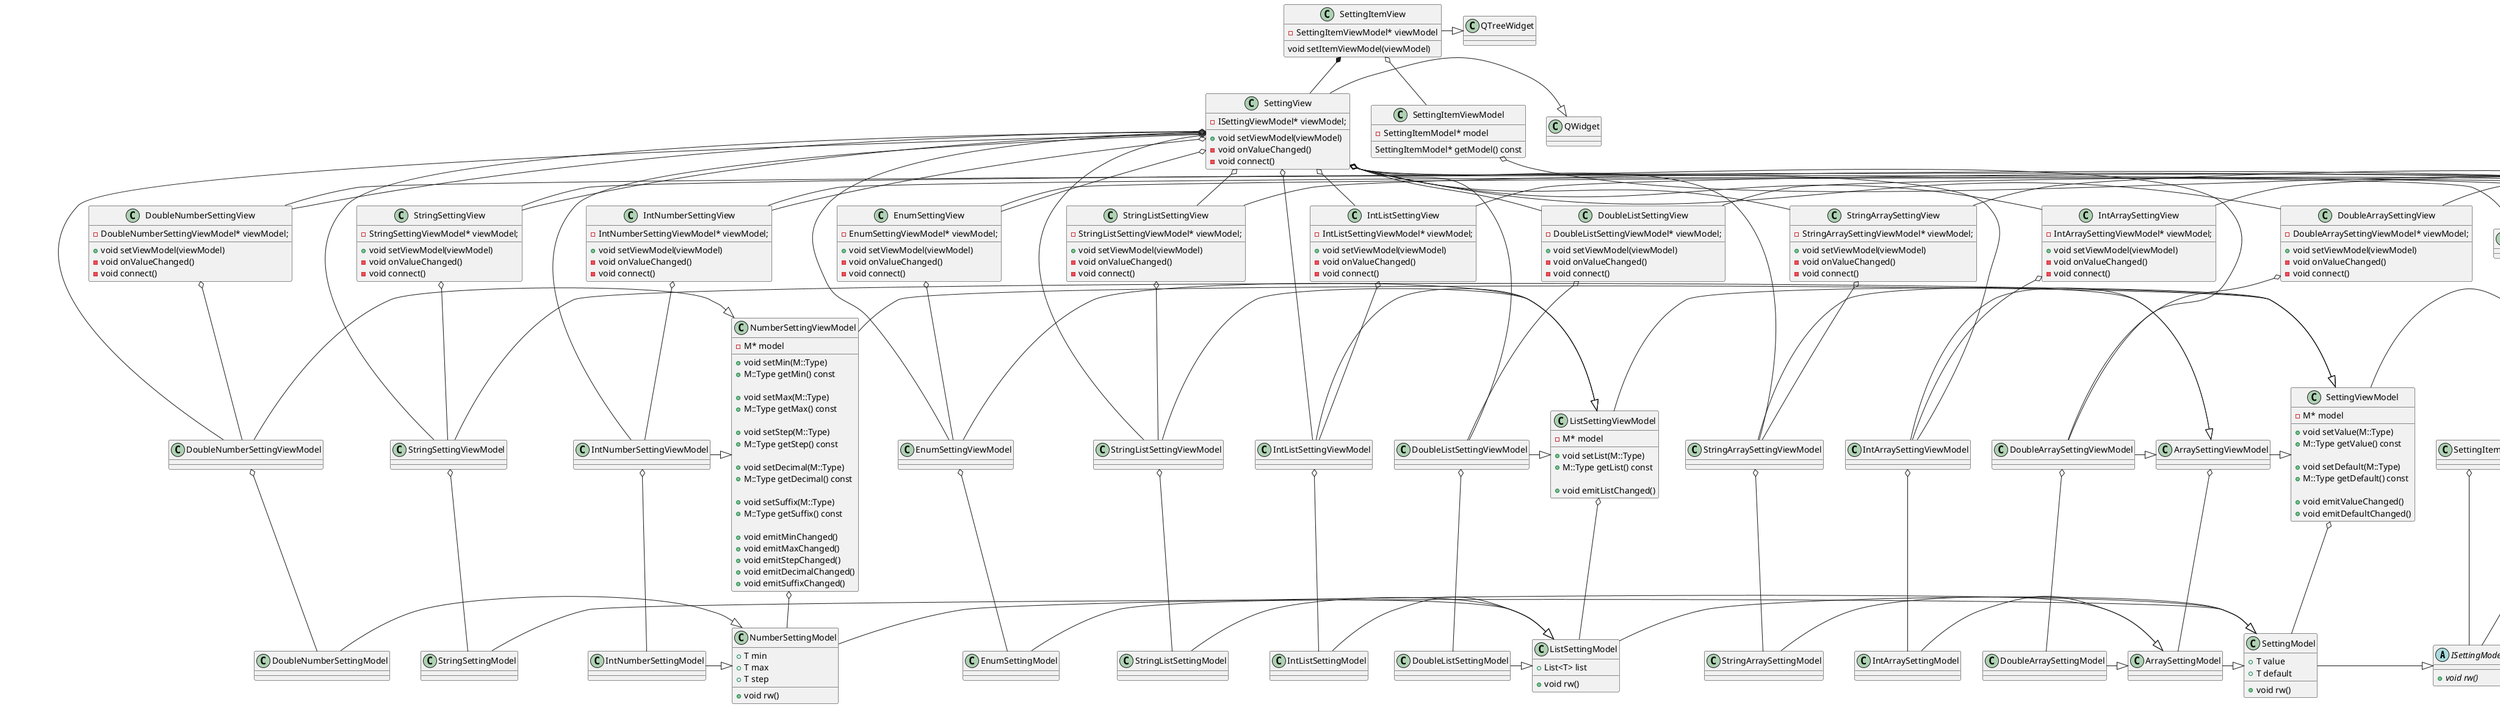 @startuml

abstract class ISettingModel
{
	+ {abstract} void rw()
}

class SettingModel
{
	+ T value
	+ T default

	+ void rw()
}

class NumberSettingModel
{
	+ T min
	+ T max
	+ T step

	+ void rw()
}

class ListSettingModel
{
	+ List<T> list

	+ void rw()
}

SettingModel -|> ISettingModel

NumberSettingModel -|> SettingModel
ListSettingModel -|> SettingModel
ArraySettingModel -|> SettingModel

StringSettingModel -|> SettingModel
IntNumberSettingModel -|> NumberSettingModel
DoubleNumberSettingModel -|> NumberSettingModel

EnumSettingModel -|> ListSettingModel
StringListSettingModel -|> ListSettingModel
IntListSettingModel -|> ListSettingModel
DoubleListSettingModel -|> ListSettingModel

StringArraySettingModel -|> ArraySettingModel
IntArraySettingModel -|> ArraySettingModel
DoubleArraySettingModel -|> ArraySettingModel


abstract class ISettingViewModel {
	signal valueChanged()
	signal defaultChanged()
	signal minChanged()
	signal maxChanged()
	signal decimalChanged()
	signal suffixChanged()
	signal stepChanged()
	signal listChanged()

	+ {abstract} void emitValueChanged()
	+ {abstract} void emitDefaultChanged()
	+ {abstract} void emitMinChanged()
	+ {abstract} void emitMaxChanged()
	+ {abstract} void emitDecimalChanged()
	+ {abstract} void emitSuffixChanged()
	+ {abstract} void emitStepChanged()
	+ {abstract} void emitListChanged()
}

class SettingViewModel
{
	+ void setValue(M::Type)
	+ M::Type getValue() const

	+ void setDefault(M::Type)
	+ M::Type getDefault() const

	+ void emitValueChanged()
	+ void emitDefaultChanged()

	- M* model
}

class NumberSettingViewModel
{
	+ void setMin(M::Type)
	+ M::Type getMin() const

	+ void setMax(M::Type)
	+ M::Type getMax() const

	+ void setStep(M::Type)
	+ M::Type getStep() const

	+ void setDecimal(M::Type)
	+ M::Type getDecimal() const

	+ void setSuffix(M::Type)
	+ M::Type getSuffix() const

	+ void emitMinChanged()
	+ void emitMaxChanged()
	+ void emitStepChanged()	
	+ void emitDecimalChanged()
	+ void emitSuffixChanged()

	- M* model
}

class ListSettingViewModel
{
	+ void setList(M::Type)
	+ M::Type getList() const

	+ void emitListChanged()

	- M* model
}

SettingViewModel -|> ISettingViewModel

NumberSettingViewModel -|> SettingViewModel
ListSettingViewModel -|> SettingViewModel
ArraySettingViewModel -|> SettingViewModel

StringSettingViewModel -|> SettingViewModel
IntNumberSettingViewModel -|> NumberSettingViewModel
DoubleNumberSettingViewModel -|> NumberSettingViewModel

EnumSettingViewModel -|> ListSettingViewModel
StringListSettingViewModel -|> ListSettingViewModel
IntListSettingViewModel -|> ListSettingViewModel
DoubleListSettingViewModel -|> ListSettingViewModel

StringArraySettingViewModel -|> ArraySettingViewModel
IntArraySettingViewModel -|> ArraySettingViewModel
DoubleArraySettingViewModel -|> ArraySettingViewModel


ISettingViewModel o-- ISettingModel
SettingViewModel o-- SettingModel

NumberSettingViewModel o-- NumberSettingModel
ListSettingViewModel o-- ListSettingModel
ArraySettingViewModel o-- ArraySettingModel

EnumSettingViewModel o-- EnumSettingModel
StringSettingViewModel o-- StringSettingModel
IntNumberSettingViewModel o-- IntNumberSettingModel
DoubleNumberSettingViewModel o-- DoubleNumberSettingModel

StringListSettingViewModel o-- StringListSettingModel
IntListSettingViewModel o-- IntListSettingModel
DoubleListSettingViewModel o-- DoubleListSettingModel

StringArraySettingViewModel o-- StringArraySettingModel
IntArraySettingViewModel o-- IntArraySettingModel
DoubleArraySettingViewModel o-- DoubleArraySettingModel


class EnumSettingView {
	+ void setViewModel(viewModel)
	- void onValueChanged()
	- void connect()

	-EnumSettingViewModel* viewModel;
}

class StringSettingView {
	+ void setViewModel(viewModel)
	- void onValueChanged()
	- void connect()

	-StringSettingViewModel* viewModel;
}

class IntNumberSettingView {
	+ void setViewModel(viewModel)
	- void onValueChanged()
	- void connect()

	-IntNumberSettingViewModel* viewModel;
}

class DoubleNumberSettingView {
	+ void setViewModel(viewModel)
	- void onValueChanged()
	- void connect()

	-DoubleNumberSettingViewModel* viewModel;
}

class StringListSettingView {
	+ void setViewModel(viewModel)
	- void onValueChanged()
	- void connect()

	-StringListSettingViewModel* viewModel;
}

class IntListSettingView {
	+ void setViewModel(viewModel)
	- void onValueChanged()
	- void connect()

	-IntListSettingViewModel* viewModel;
}

class DoubleListSettingView {
	+ void setViewModel(viewModel)
	- void onValueChanged()
	- void connect()

	-DoubleListSettingViewModel* viewModel;
}

class StringArraySettingView {
	+ void setViewModel(viewModel)
	- void onValueChanged()
	- void connect()

	-StringArraySettingViewModel* viewModel;
}

class IntArraySettingView {
	+ void setViewModel(viewModel)
	- void onValueChanged()
	- void connect()

	-IntArraySettingViewModel* viewModel;
}

class DoubleArraySettingView {
	+ void setViewModel(viewModel)
	- void onValueChanged()
	- void connect()

	-DoubleArraySettingViewModel* viewModel;
}

StringSettingView -|> QLineEdit
IntNumberSettingView -|> QSpinBox
DoubleNumberSettingView -|> QDoubleSpinBox

EnumSettingView -|> QComboBox
StringListSettingView -|> QComboBox
IntListSettingView -|> QComboBox
DoubleListSettingView -|> QComboBox

StringArraySettingView -|> QListWidget
IntArraySettingView -|> QListWidget
DoubleArraySettingView -|> QListWidget


StringSettingView o-- StringSettingViewModel
IntNumberSettingView o-- IntNumberSettingViewModel
DoubleNumberSettingView o-- DoubleNumberSettingViewModel

EnumSettingView o-- EnumSettingViewModel
StringListSettingView o-- StringListSettingViewModel
IntListSettingView o-- IntListSettingViewModel
DoubleListSettingView o-- DoubleListSettingViewModel

StringArraySettingView o-- StringArraySettingViewModel
IntArraySettingView o-- IntArraySettingViewModel
DoubleArraySettingView o-- DoubleArraySettingViewModel


class SettingView {
	+ void setViewModel(viewModel)
	- void onValueChanged()
	- void connect()

	-ISettingViewModel* viewModel;
}

SettingView -|> QWidget

SettingView o-- StringSettingView
SettingView o-- IntNumberSettingView
SettingView o-- DoubleNumberSettingView

SettingView o-- EnumSettingView
SettingView o-- StringListSettingView
SettingView o-- IntListSettingView
SettingView o-- DoubleListSettingView

SettingView o-- StringArraySettingView
SettingView o-- IntArraySettingView
SettingView o-- DoubleArraySettingView


SettingView o-- StringSettingViewModel
SettingView o-- IntNumberSettingViewModel
SettingView o-- DoubleNumberSettingViewModel

SettingView o-- EnumSettingViewModel
SettingView o-- StringListSettingViewModel
SettingView o-- IntListSettingViewModel
SettingView o-- DoubleListSettingViewModel

SettingView o-- StringArraySettingViewModel
SettingView o-- IntArraySettingViewModel
SettingView o-- DoubleArraySettingViewModel


class SettingItemModel {
	ISettingModel* model

	vector<SettingItem*> items
}

class SettingItemViewModel
{
	SettingItemModel* getModel() const

	- SettingItemModel* model
}

class SettingItemView
{
	void setItemViewModel(viewModel)

	-SettingItemViewModel* viewModel
}

SettingItemView -|> QTreeWidget

SettingItem o-- ISettingModel
SettingItemViewModel o-- SettingItemModel
SettingItemView o-- SettingItemViewModel

SettingItemView *--SettingView

@enduml